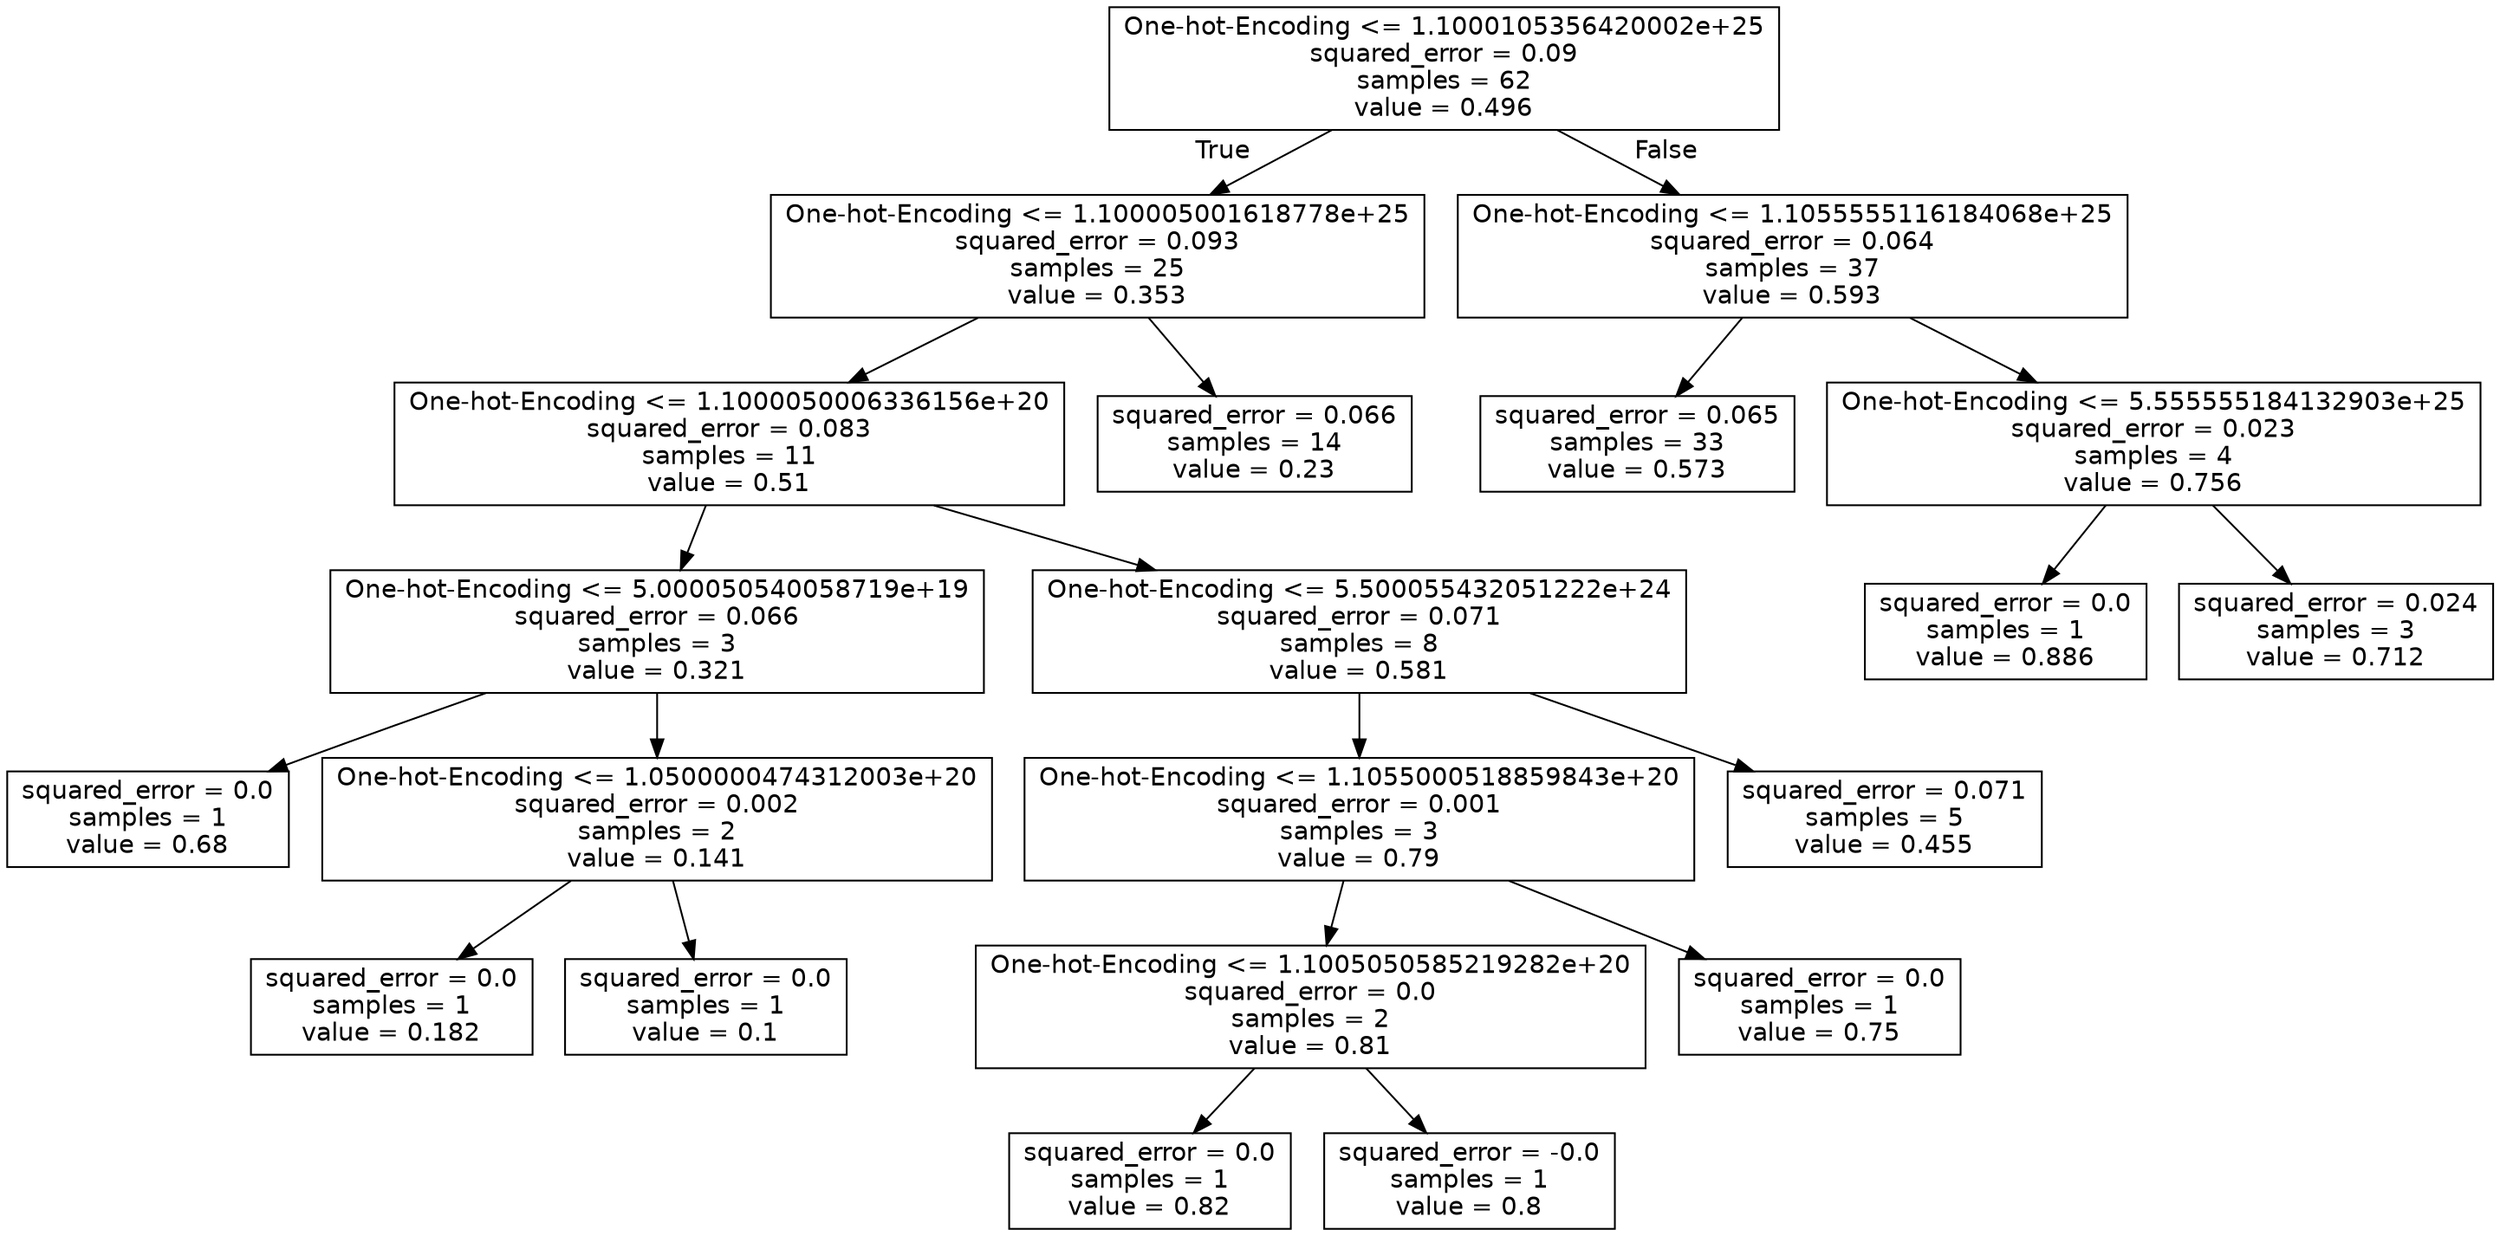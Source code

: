 digraph Tree {
node [shape=box, fontname="helvetica"] ;
edge [fontname="helvetica"] ;
0 [label="One-hot-Encoding <= 1.1000105356420002e+25\nsquared_error = 0.09\nsamples = 62\nvalue = 0.496"] ;
1 [label="One-hot-Encoding <= 1.100005001618778e+25\nsquared_error = 0.093\nsamples = 25\nvalue = 0.353"] ;
0 -> 1 [labeldistance=2.5, labelangle=45, headlabel="True"] ;
2 [label="One-hot-Encoding <= 1.1000050006336156e+20\nsquared_error = 0.083\nsamples = 11\nvalue = 0.51"] ;
1 -> 2 ;
3 [label="One-hot-Encoding <= 5.000050540058719e+19\nsquared_error = 0.066\nsamples = 3\nvalue = 0.321"] ;
2 -> 3 ;
4 [label="squared_error = 0.0\nsamples = 1\nvalue = 0.68"] ;
3 -> 4 ;
5 [label="One-hot-Encoding <= 1.0500000474312003e+20\nsquared_error = 0.002\nsamples = 2\nvalue = 0.141"] ;
3 -> 5 ;
6 [label="squared_error = 0.0\nsamples = 1\nvalue = 0.182"] ;
5 -> 6 ;
7 [label="squared_error = 0.0\nsamples = 1\nvalue = 0.1"] ;
5 -> 7 ;
8 [label="One-hot-Encoding <= 5.500055432051222e+24\nsquared_error = 0.071\nsamples = 8\nvalue = 0.581"] ;
2 -> 8 ;
9 [label="One-hot-Encoding <= 1.1055000518859843e+20\nsquared_error = 0.001\nsamples = 3\nvalue = 0.79"] ;
8 -> 9 ;
10 [label="One-hot-Encoding <= 1.1005050585219282e+20\nsquared_error = 0.0\nsamples = 2\nvalue = 0.81"] ;
9 -> 10 ;
11 [label="squared_error = 0.0\nsamples = 1\nvalue = 0.82"] ;
10 -> 11 ;
12 [label="squared_error = -0.0\nsamples = 1\nvalue = 0.8"] ;
10 -> 12 ;
13 [label="squared_error = 0.0\nsamples = 1\nvalue = 0.75"] ;
9 -> 13 ;
14 [label="squared_error = 0.071\nsamples = 5\nvalue = 0.455"] ;
8 -> 14 ;
15 [label="squared_error = 0.066\nsamples = 14\nvalue = 0.23"] ;
1 -> 15 ;
16 [label="One-hot-Encoding <= 1.1055555116184068e+25\nsquared_error = 0.064\nsamples = 37\nvalue = 0.593"] ;
0 -> 16 [labeldistance=2.5, labelangle=-45, headlabel="False"] ;
17 [label="squared_error = 0.065\nsamples = 33\nvalue = 0.573"] ;
16 -> 17 ;
18 [label="One-hot-Encoding <= 5.555555184132903e+25\nsquared_error = 0.023\nsamples = 4\nvalue = 0.756"] ;
16 -> 18 ;
19 [label="squared_error = 0.0\nsamples = 1\nvalue = 0.886"] ;
18 -> 19 ;
20 [label="squared_error = 0.024\nsamples = 3\nvalue = 0.712"] ;
18 -> 20 ;
}